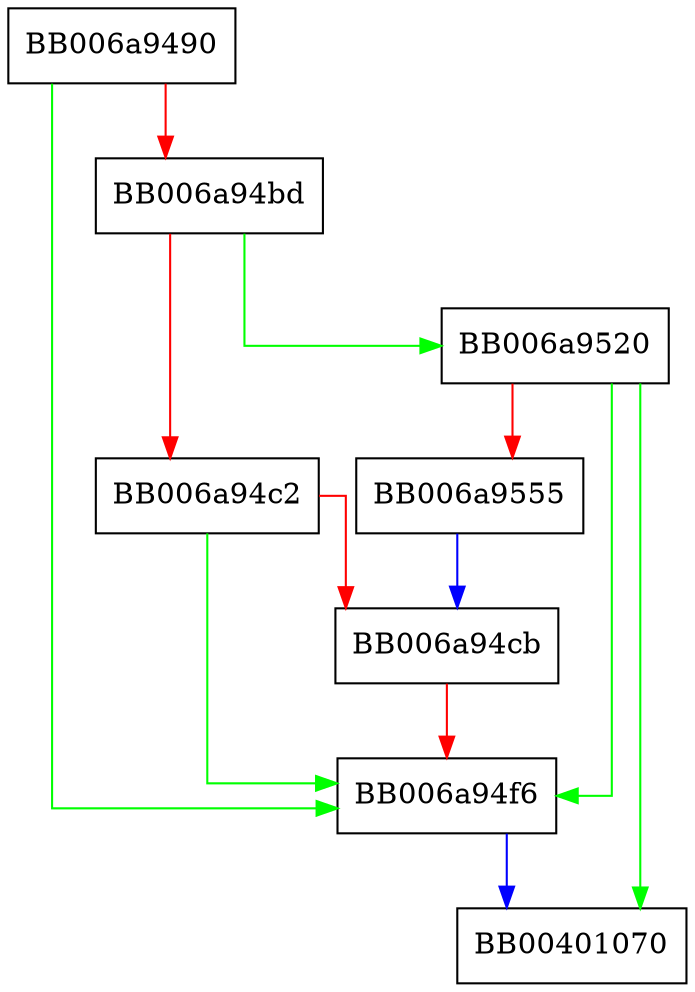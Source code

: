 digraph ossl_blake2s_update {
  node [shape="box"];
  graph [splines=ortho];
  BB006a9490 -> BB006a94f6 [color="green"];
  BB006a9490 -> BB006a94bd [color="red"];
  BB006a94bd -> BB006a9520 [color="green"];
  BB006a94bd -> BB006a94c2 [color="red"];
  BB006a94c2 -> BB006a94f6 [color="green"];
  BB006a94c2 -> BB006a94cb [color="red"];
  BB006a94cb -> BB006a94f6 [color="red"];
  BB006a94f6 -> BB00401070 [color="blue"];
  BB006a9520 -> BB00401070 [color="green"];
  BB006a9520 -> BB006a94f6 [color="green"];
  BB006a9520 -> BB006a9555 [color="red"];
  BB006a9555 -> BB006a94cb [color="blue"];
}